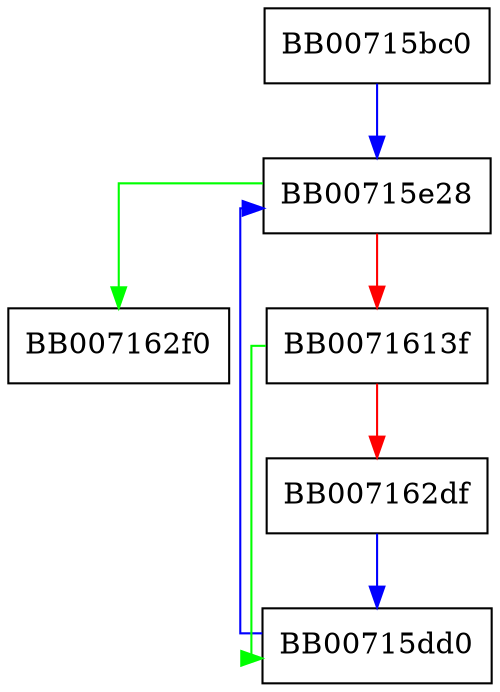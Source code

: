 digraph _bsaes_decrypt8 {
  node [shape="box"];
  graph [splines=ortho];
  BB00715bc0 -> BB00715e28 [color="blue"];
  BB00715dd0 -> BB00715e28 [color="blue"];
  BB00715e28 -> BB007162f0 [color="green"];
  BB00715e28 -> BB0071613f [color="red"];
  BB0071613f -> BB00715dd0 [color="green"];
  BB0071613f -> BB007162df [color="red"];
  BB007162df -> BB00715dd0 [color="blue"];
}